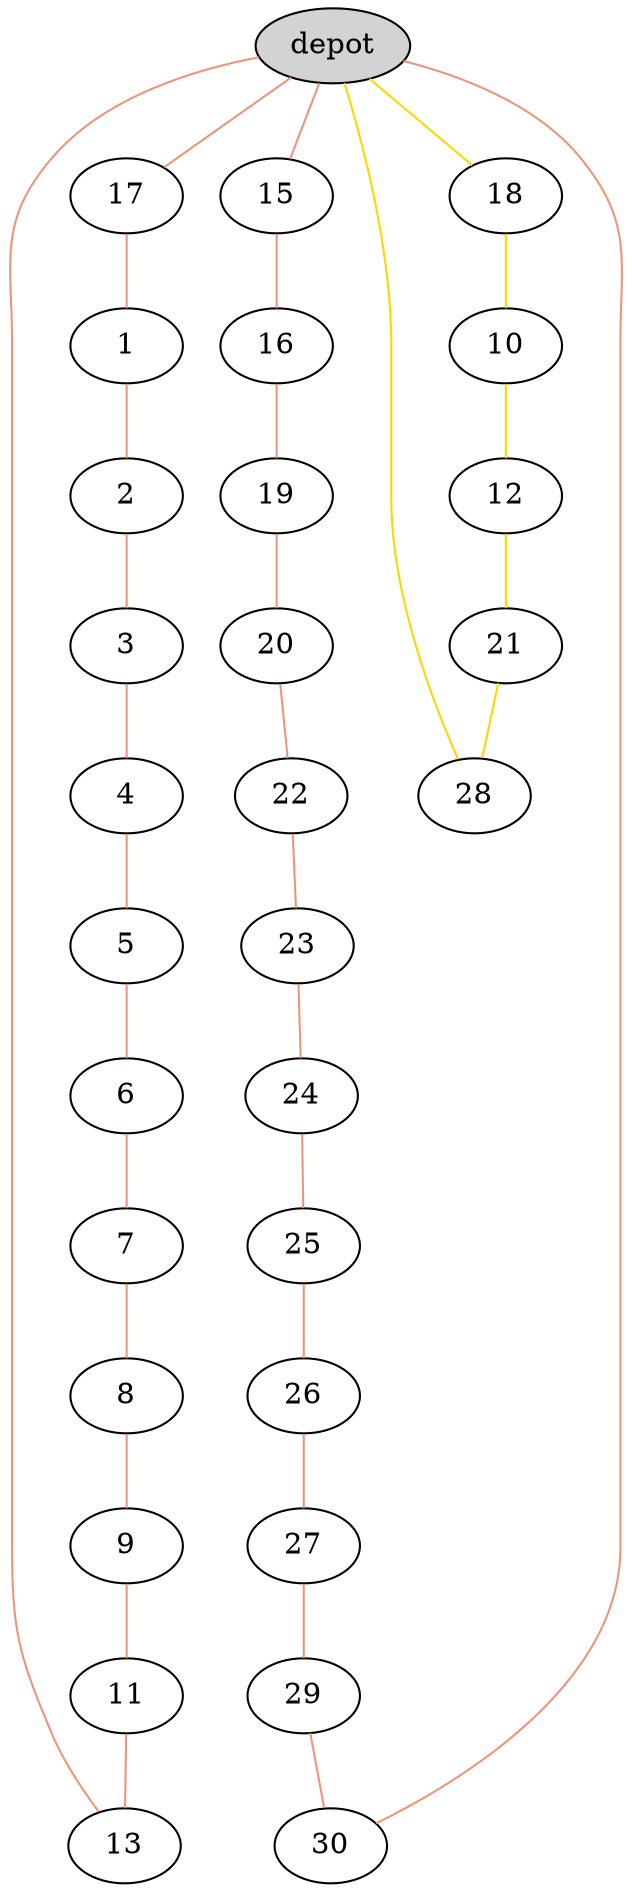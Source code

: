 graph G {
  14[shape = box, label = "depot", style = filled ];
  17[shape = ellipse];
  "14"--"17"[color = darksalmon];
  1[shape = ellipse];
  "17"--"1"[color = darksalmon];
  2[shape = ellipse];
  "1"--"2"[color = darksalmon];
  3[shape = ellipse];
  "2"--"3"[color = darksalmon];
  4[shape = ellipse];
  "3"--"4"[color = darksalmon];
  5[shape = ellipse];
  "4"--"5"[color = darksalmon];
  6[shape = ellipse];
  "5"--"6"[color = darksalmon];
  7[shape = ellipse];
  "6"--"7"[color = darksalmon];
  8[shape = ellipse];
  "7"--"8"[color = darksalmon];
  9[shape = ellipse];
  "8"--"9"[color = darksalmon];
  11[shape = ellipse];
  "9"--"11"[color = darksalmon];
  13[shape = ellipse];
  "11"--"13"[color = darksalmon];
  14[shape = ellipse];
  "13"--"14"[color = darksalmon];
  15[shape = ellipse];
  "14"--"15"[color = darksalmon];
  16[shape = ellipse];
  "15"--"16"[color = darksalmon];
  19[shape = ellipse];
  "16"--"19"[color = darksalmon];
  20[shape = ellipse];
  "19"--"20"[color = darksalmon];
  22[shape = ellipse];
  "20"--"22"[color = darksalmon];
  23[shape = ellipse];
  "22"--"23"[color = darksalmon];
  24[shape = ellipse];
  "23"--"24"[color = darksalmon];
  25[shape = ellipse];
  "24"--"25"[color = darksalmon];
  26[shape = ellipse];
  "25"--"26"[color = darksalmon];
  27[shape = ellipse];
  "26"--"27"[color = darksalmon];
  29[shape = ellipse];
  "27"--"29"[color = darksalmon];
  30[shape = ellipse];
  "29"--"30"[color = darksalmon];
  "30"--"14"[color = darksalmon];
  18[shape = ellipse];
  "14"--"18"[color = gold];
  10[shape = ellipse];
  "18"--"10"[color = gold];
  12[shape = ellipse];
  "10"--"12"[color = gold];
  21[shape = ellipse];
  "12"--"21"[color = gold];
  28[shape = ellipse];
  "21"--"28"[color = gold];
  "28"--"14"[color = gold];
}
